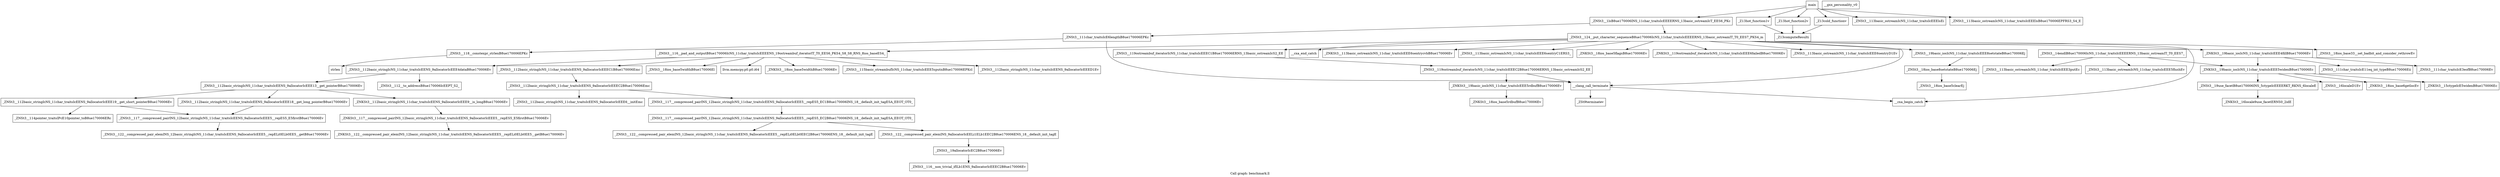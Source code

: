 digraph "Call graph: benchmark.ll" {
	label="Call graph: benchmark.ll";

	Node0x60000108c4e0 [shape=record,label="{_ZNSt3__113basic_ostreamIcNS_11char_traitsIcEEE6sentryD1Ev}"];
	Node0x60000108c540 [shape=record,label="{__cxa_begin_catch}"];
	Node0x60000108c5a0 [shape=record,label="{_ZNSt3__18ios_base33__set_badbit_and_consider_rethrowEv}"];
	Node0x60000108c600 [shape=record,label="{__cxa_end_catch}"];
	Node0x60000108c660 [shape=record,label="{__clang_call_terminate}"];
	Node0x60000108c660 -> Node0x60000108c540;
	Node0x60000108c660 -> Node0x60000108cd50;
	Node0x60000108c7e0 [shape=record,label="{llvm.memcpy.p0.p0.i64}"];
	Node0x60000108cd50 [shape=record,label="{_ZSt9terminatev}"];
	Node0x60000108c870 [shape=record,label="{_ZNKSt3__18ios_base5widthB8ue170006Ev}"];
	Node0x60000108c8a0 [shape=record,label="{_ZNSt3__115basic_streambufIcNS_11char_traitsIcEEE5sputnB8ue170006EPKcl}"];
	Node0x60000108c900 [shape=record,label="{_ZNSt3__112basic_stringIcNS_11char_traitsIcEENS_9allocatorIcEEEC1B8ue170006Emc}"];
	Node0x60000108c900 -> Node0x60000108cde0;
	Node0x60000108c960 [shape=record,label="{_ZNSt3__112basic_stringIcNS_11char_traitsIcEENS_9allocatorIcEEE4dataB8ue170006Ev}"];
	Node0x60000108c960 -> Node0x60000108ce70;
	Node0x60000108c960 -> Node0x60000108cf00;
	Node0x60000108cf60 [shape=record,label="{_ZNSt3__117__compressed_pairINS_12basic_stringIcNS_11char_traitsIcEENS_9allocatorIcEEE5__repES5_EC1B8ue170006INS_18__default_init_tagESA_EEOT_OT0_}"];
	Node0x60000108cf60 -> Node0x60000108d020;
	Node0x60000108c9c0 [shape=record,label="{_ZNSt3__112basic_stringIcNS_11char_traitsIcEENS_9allocatorIcEEED1Ev}"];
	Node0x60000108ca20 [shape=record,label="{_ZNSt3__18ios_base5widthB8ue170006El}"];
	Node0x60000108cde0 [shape=record,label="{_ZNSt3__112basic_stringIcNS_11char_traitsIcEENS_9allocatorIcEEEC2B8ue170006Emc}"];
	Node0x60000108cde0 -> Node0x60000108cf60;
	Node0x60000108cde0 -> Node0x60000108cff0;
	Node0x60000108d020 [shape=record,label="{_ZNSt3__117__compressed_pairINS_12basic_stringIcNS_11char_traitsIcEENS_9allocatorIcEEE5__repES5_EC2B8ue170006INS_18__default_init_tagESA_EEOT_OT0_}"];
	Node0x60000108d020 -> Node0x60000108d0e0;
	Node0x60000108d020 -> Node0x60000108d170;
	Node0x60000108cff0 [shape=record,label="{_ZNSt3__112basic_stringIcNS_11char_traitsIcEENS_9allocatorIcEEE6__initEmc}"];
	Node0x60000108d0e0 [shape=record,label="{_ZNSt3__122__compressed_pair_elemINS_12basic_stringIcNS_11char_traitsIcEENS_9allocatorIcEEE5__repELi0ELb0EEC2B8ue170006ENS_18__default_init_tagE}"];
	Node0x60000108d170 [shape=record,label="{_ZNSt3__122__compressed_pair_elemINS_9allocatorIcEELi1ELb1EEC2B8ue170006ENS_18__default_init_tagE}"];
	Node0x60000108d170 -> Node0x60000108d1a0;
	Node0x60000108d1a0 [shape=record,label="{_ZNSt3__19allocatorIcEC2B8ue170006Ev}"];
	Node0x60000108d1a0 -> Node0x60000108d230;
	Node0x60000108d230 [shape=record,label="{_ZNSt3__116__non_trivial_ifILb1ENS_9allocatorIcEEEC2B8ue170006Ev}"];
	Node0x60000108cf00 [shape=record,label="{_ZNSt3__112__to_addressB8ue170006IcEEPT_S2_}"];
	Node0x60000108ce70 [shape=record,label="{_ZNSt3__112basic_stringIcNS_11char_traitsIcEENS_9allocatorIcEEE13__get_pointerB8ue170006Ev}"];
	Node0x60000108ce70 -> Node0x60000108d2c0;
	Node0x60000108ce70 -> Node0x60000108d350;
	Node0x60000108ce70 -> Node0x60000108d380;
	Node0x60000108d2c0 [shape=record,label="{_ZNKSt3__112basic_stringIcNS_11char_traitsIcEENS_9allocatorIcEEE9__is_longB8ue170006Ev}"];
	Node0x60000108d2c0 -> Node0x60000108d3e0;
	Node0x60000108d350 [shape=record,label="{_ZNSt3__112basic_stringIcNS_11char_traitsIcEENS_9allocatorIcEEE18__get_long_pointerB8ue170006Ev}"];
	Node0x60000108d350 -> Node0x60000108d470;
	Node0x60000108d3e0 [shape=record,label="{_ZNKSt3__117__compressed_pairINS_12basic_stringIcNS_11char_traitsIcEENS_9allocatorIcEEE5__repES5_E5firstB8ue170006Ev}"];
	Node0x60000108d3e0 -> Node0x60000108d560;
	Node0x60000108d380 [shape=record,label="{_ZNSt3__112basic_stringIcNS_11char_traitsIcEENS_9allocatorIcEEE19__get_short_pointerB8ue170006Ev}"];
	Node0x60000108d380 -> Node0x60000108d470;
	Node0x60000108d380 -> Node0x60000108d530;
	Node0x60000108d470 [shape=record,label="{_ZNSt3__117__compressed_pairINS_12basic_stringIcNS_11char_traitsIcEENS_9allocatorIcEEE5__repES5_E5firstB8ue170006Ev}"];
	Node0x60000108d470 -> Node0x60000108d5f0;
	Node0x60000108d560 [shape=record,label="{_ZNKSt3__122__compressed_pair_elemINS_12basic_stringIcNS_11char_traitsIcEENS_9allocatorIcEEE5__repELi0ELb0EE5__getB8ue170006Ev}"];
	Node0x60000108d530 [shape=record,label="{_ZNSt3__114pointer_traitsIPcE10pointer_toB8ue170006ERc}"];
	Node0x60000108d5f0 [shape=record,label="{_ZNSt3__122__compressed_pair_elemINS_12basic_stringIcNS_11char_traitsIcEENS_9allocatorIcEEE5__repELi0ELb0EE5__getB8ue170006Ev}"];
	Node0x60000108ca80 [shape=record,label="{_ZNSt3__119ostreambuf_iteratorIcNS_11char_traitsIcEEEC2B8ue170006ERNS_13basic_ostreamIcS2_EE}"];
	Node0x60000108ca80 -> Node0x60000108d680;
	Node0x60000108ca80 -> Node0x60000108c660;
	Node0x60000108d680 [shape=record,label="{_ZNKSt3__19basic_iosIcNS_11char_traitsIcEEE5rdbufB8ue170006Ev}"];
	Node0x60000108d680 -> Node0x60000108d6e0;
	Node0x60000108d6e0 [shape=record,label="{_ZNKSt3__18ios_base5rdbufB8ue170006Ev}"];
	Node0x60000108cba0 [shape=record,label="{_ZNSt3__111char_traitsIcE11eq_int_typeB8ue170006Eii}"];
	Node0x60000108cb10 [shape=record,label="{_ZNSt3__111char_traitsIcE3eofB8ue170006Ev}"];
	Node0x60000108c0c0 [shape=record,label="{_ZNKSt3__19basic_iosIcNS_11char_traitsIcEEE5widenB8ue170006Ec}"];
	Node0x60000108c0c0 -> Node0x60000108d770;
	Node0x60000108c0c0 -> Node0x60000108d800;
	Node0x60000108c0c0 -> Node0x60000108d830;
	Node0x60000108c0c0 -> Node0x60000108d890;
	Node0x60000108d830 [shape=record,label="{_ZNKSt3__15ctypeIcE5widenB8ue170006Ec}"];
	Node0x60000108d8f0 [shape=record,label="{_ZNKSt3__16locale9use_facetERNS0_2idE}"];
	Node0x60000108d800 [shape=record,label="{_ZNSt3__19use_facetB8ue170006INS_5ctypeIcEEEERKT_RKNS_6localeE}"];
	Node0x60000108d800 -> Node0x60000108d8f0;
	Node0x60000108cbd0 [shape=record,label="{_ZNSt3__18ios_base8setstateB8ue170006Ej}"];
	Node0x60000108cbd0 -> Node0x60000108da40;
	Node0x60000108d770 [shape=record,label="{_ZNKSt3__18ios_base6getlocEv}"];
	Node0x60000108d890 [shape=record,label="{_ZNSt3__16localeD1Ev}"];
	Node0x60000108da40 [shape=record,label="{_ZNSt3__18ios_base5clearEj}"];
	Node0x60000108c6c0 [shape=record,label="{_ZNSt3__118__constexpr_strlenB8ue170006EPKc}"];
	Node0x60000108c6c0 -> Node0x60000108db00;
	Node0x60000108c150 [shape=record,label="{_ZNSt3__113basic_ostreamIcNS_11char_traitsIcEEE3putEc}"];
	Node0x60000108db00 [shape=record,label="{strlen}"];
	Node0x60000108c180 [shape=record,label="{_ZNSt3__113basic_ostreamIcNS_11char_traitsIcEEE5flushEv}"];
	Node0x6000010b3ba0 [shape=record,label="{_Z13computeResulti}"];
	Node0x6000010b3a80 [shape=record,label="{_Z13hot_function1v}"];
	Node0x6000010b3a80 -> Node0x6000010b3ba0;
	Node0x6000010b3c90 [shape=record,label="{_Z13hot_function2v}"];
	Node0x6000010b3c90 -> Node0x6000010b3ba0;
	Node0x6000010b3d20 [shape=record,label="{_Z13cold_functionv}"];
	Node0x6000010b3d20 -> Node0x6000010b3ba0;
	Node0x6000010b3db0 [shape=record,label="{main}"];
	Node0x6000010b3db0 -> Node0x6000010b3a80;
	Node0x6000010b3db0 -> Node0x6000010b3c90;
	Node0x6000010b3db0 -> Node0x6000010b3d20;
	Node0x6000010b3db0 -> Node0x6000010b3e10;
	Node0x6000010b3db0 -> Node0x6000010b3e70;
	Node0x6000010b3db0 -> Node0x6000010b3ed0;
	Node0x6000010b3e10 [shape=record,label="{_ZNSt3__1lsB8ue170006INS_11char_traitsIcEEEERNS_13basic_ostreamIcT_EES6_PKc}"];
	Node0x6000010b3e10 -> Node0x6000010b3f30;
	Node0x6000010b3e10 -> Node0x6000010b3fc0;
	Node0x6000010b3ed0 [shape=record,label="{_ZNSt3__113basic_ostreamIcNS_11char_traitsIcEEElsB8ue170006EPFRS3_S4_E}"];
	Node0x6000010b3e70 [shape=record,label="{_ZNSt3__113basic_ostreamIcNS_11char_traitsIcEEElsEi}"];
	Node0x60000108c060 [shape=record,label="{_ZNSt3__14endlB8ue170006IcNS_11char_traitsIcEEEERNS_13basic_ostreamIT_T0_EES7_}"];
	Node0x60000108c060 -> Node0x60000108c0c0;
	Node0x60000108c060 -> Node0x60000108c150;
	Node0x60000108c060 -> Node0x60000108c180;
	Node0x60000108c270 [shape=record,label="{_ZNKSt3__113basic_ostreamIcNS_11char_traitsIcEEE6sentrycvbB8ue170006Ev}"];
	Node0x6000010b3fc0 [shape=record,label="{_ZNSt3__124__put_character_sequenceB8ue170006IcNS_11char_traitsIcEEEERNS_13basic_ostreamIT_T0_EES7_PKS4_m}"];
	Node0x6000010b3fc0 -> Node0x60000108c1e0;
	Node0x6000010b3fc0 -> Node0x60000108c270;
	Node0x6000010b3fc0 -> Node0x60000108c2a0;
	Node0x6000010b3fc0 -> Node0x60000108c300;
	Node0x6000010b3fc0 -> Node0x60000108c360;
	Node0x6000010b3fc0 -> Node0x60000108c3c0;
	Node0x6000010b3fc0 -> Node0x60000108c420;
	Node0x6000010b3fc0 -> Node0x60000108c480;
	Node0x6000010b3fc0 -> Node0x60000108c4e0;
	Node0x6000010b3fc0 -> Node0x60000108c540;
	Node0x6000010b3fc0 -> Node0x60000108c5a0;
	Node0x6000010b3fc0 -> Node0x60000108c600;
	Node0x6000010b3fc0 -> Node0x60000108c660;
	Node0x60000108c750 [shape=record,label="{__gxx_personality_v0}"];
	Node0x60000108c3c0 [shape=record,label="{_ZNSt3__116__pad_and_outputB8ue170006IcNS_11char_traitsIcEEEENS_19ostreambuf_iteratorIT_T0_EES6_PKS4_S8_S8_RNS_8ios_baseES4_}"];
	Node0x60000108c3c0 -> Node0x60000108c7e0;
	Node0x60000108c3c0 -> Node0x60000108c870;
	Node0x60000108c3c0 -> Node0x60000108c8a0;
	Node0x60000108c3c0 -> Node0x60000108ca20;
	Node0x60000108c3c0 -> Node0x60000108c900;
	Node0x60000108c3c0 -> Node0x60000108c960;
	Node0x60000108c3c0 -> Node0x60000108c9c0;
	Node0x6000010b3f30 [shape=record,label="{_ZNSt3__111char_traitsIcE6lengthB8ue170006EPKc}"];
	Node0x6000010b3f30 -> Node0x60000108c6c0;
	Node0x6000010b3f30 -> Node0x60000108c660;
	Node0x60000108c1e0 [shape=record,label="{_ZNSt3__113basic_ostreamIcNS_11char_traitsIcEEE6sentryC1ERS3_}"];
	Node0x60000108c2a0 [shape=record,label="{_ZNSt3__119ostreambuf_iteratorIcNS_11char_traitsIcEEEC1B8ue170006ERNS_13basic_ostreamIcS2_EE}"];
	Node0x60000108c2a0 -> Node0x60000108ca80;
	Node0x60000108c300 [shape=record,label="{_ZNKSt3__18ios_base5flagsB8ue170006Ev}"];
	Node0x60000108c360 [shape=record,label="{_ZNKSt3__19basic_iosIcNS_11char_traitsIcEEE4fillB8ue170006Ev}"];
	Node0x60000108c360 -> Node0x60000108cb10;
	Node0x60000108c360 -> Node0x60000108cba0;
	Node0x60000108c360 -> Node0x60000108c0c0;
	Node0x60000108c420 [shape=record,label="{_ZNKSt3__119ostreambuf_iteratorIcNS_11char_traitsIcEEE6failedB8ue170006Ev}"];
	Node0x60000108c480 [shape=record,label="{_ZNSt3__19basic_iosIcNS_11char_traitsIcEEE8setstateB8ue170006Ej}"];
	Node0x60000108c480 -> Node0x60000108cbd0;
}
